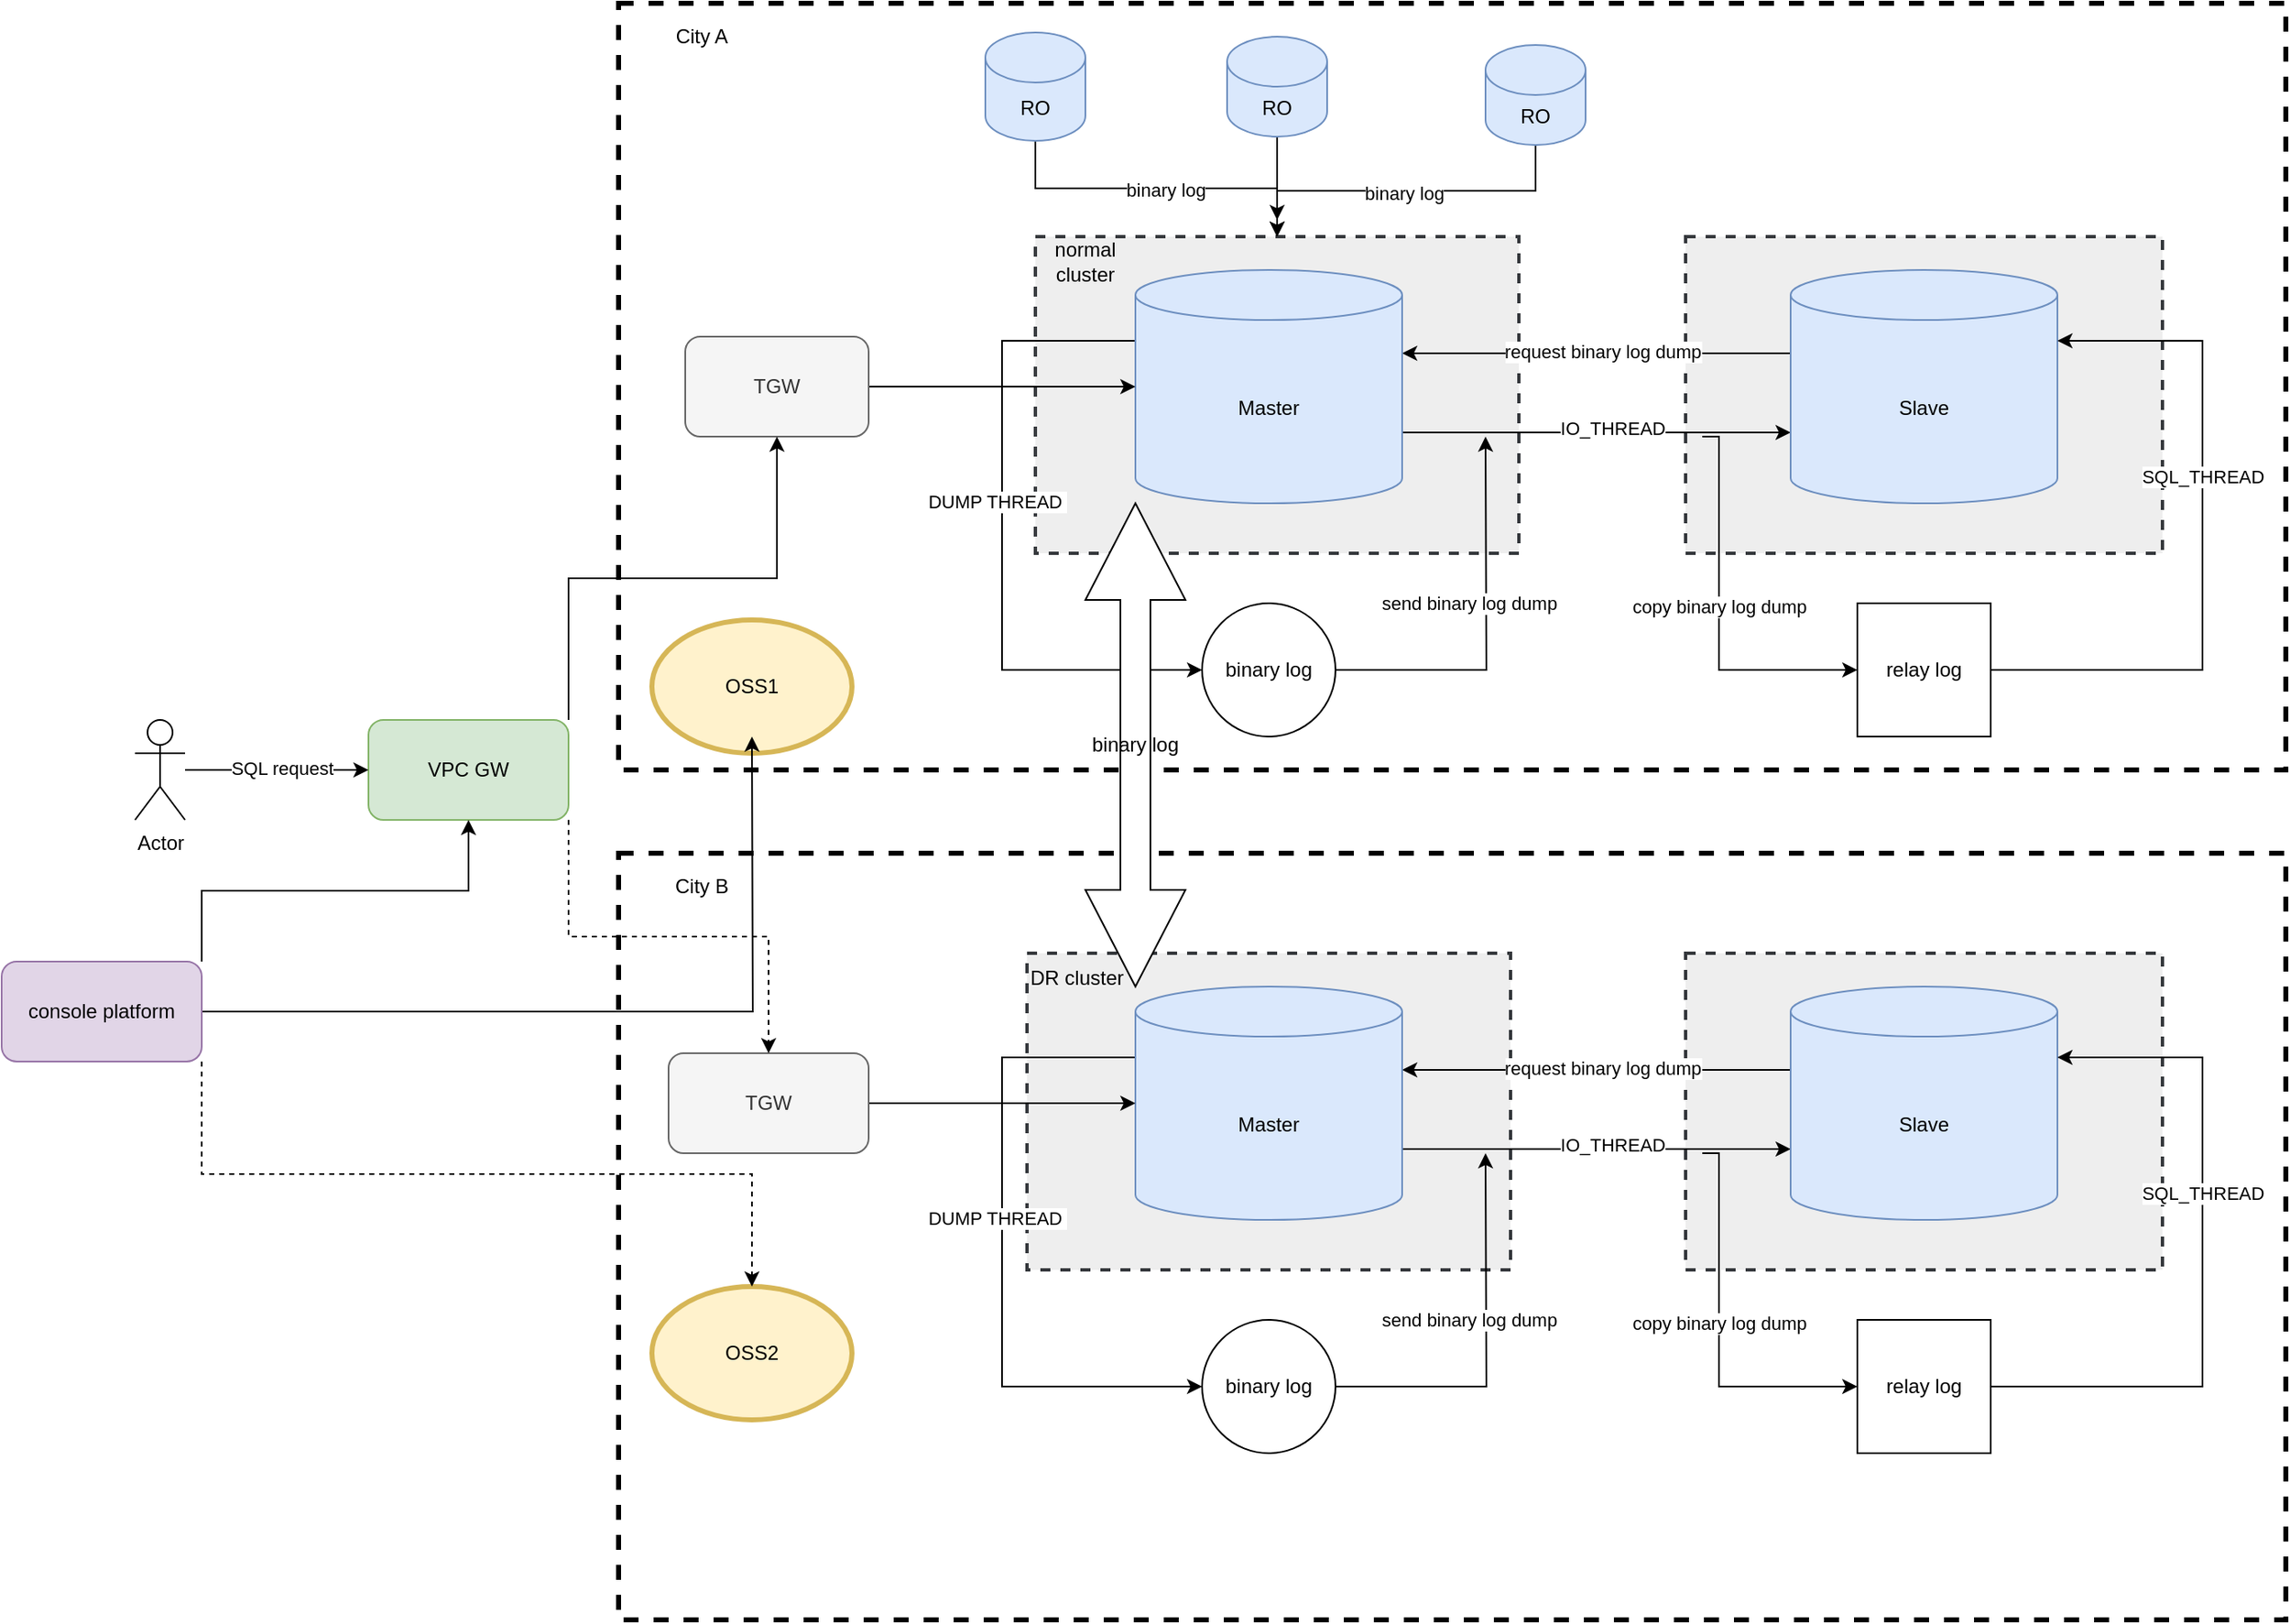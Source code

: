 <mxfile version="17.4.2" type="github">
  <diagram id="HHIQlniri4izbtGBOjZO" name="Page-1">
    <mxGraphModel dx="2013" dy="738" grid="1" gridSize="10" guides="1" tooltips="1" connect="1" arrows="1" fold="1" page="1" pageScale="1" pageWidth="827" pageHeight="1169" math="0" shadow="0">
      <root>
        <mxCell id="0" />
        <mxCell id="1" parent="0" />
        <mxCell id="Xze9GesTGxzq0SeG61nI-29" value="" style="rounded=0;whiteSpace=wrap;html=1;dashed=1;strokeWidth=3;" vertex="1" parent="1">
          <mxGeometry x="-190" y="520" width="1000" height="460" as="geometry" />
        </mxCell>
        <mxCell id="Xze9GesTGxzq0SeG61nI-27" value="" style="rounded=0;whiteSpace=wrap;html=1;dashed=1;strokeWidth=3;" vertex="1" parent="1">
          <mxGeometry x="-190" y="10" width="1000" height="460" as="geometry" />
        </mxCell>
        <mxCell id="0gkn8be0KtR_NpVbIsUk-5" value="" style="rounded=0;whiteSpace=wrap;html=1;dashed=1;strokeWidth=2;fillColor=#eeeeee;strokeColor=#36393d;" parent="1" vertex="1">
          <mxGeometry x="450" y="150" width="286" height="190" as="geometry" />
        </mxCell>
        <mxCell id="0gkn8be0KtR_NpVbIsUk-4" value="" style="rounded=0;whiteSpace=wrap;html=1;dashed=1;strokeWidth=2;fillColor=#eeeeee;strokeColor=#36393d;" parent="1" vertex="1">
          <mxGeometry x="60" y="150" width="290" height="190" as="geometry" />
        </mxCell>
        <mxCell id="m_l4FQW-kktqj4jMns9q-3" style="edgeStyle=orthogonalEdgeStyle;rounded=0;orthogonalLoop=1;jettySize=auto;html=1;" parent="1" source="m_l4FQW-kktqj4jMns9q-4" target="m_l4FQW-kktqj4jMns9q-1" edge="1">
          <mxGeometry relative="1" as="geometry">
            <mxPoint x="513" y="267.5" as="sourcePoint" />
            <Array as="points">
              <mxPoint x="490" y="220" />
              <mxPoint x="490" y="220" />
            </Array>
          </mxGeometry>
        </mxCell>
        <mxCell id="m_l4FQW-kktqj4jMns9q-6" value="request binary log dump" style="edgeLabel;html=1;align=center;verticalAlign=middle;resizable=0;points=[];" parent="m_l4FQW-kktqj4jMns9q-3" vertex="1" connectable="0">
          <mxGeometry x="-0.03" y="-1" relative="1" as="geometry">
            <mxPoint as="offset" />
          </mxGeometry>
        </mxCell>
        <mxCell id="m_l4FQW-kktqj4jMns9q-2" style="edgeStyle=orthogonalEdgeStyle;rounded=0;orthogonalLoop=1;jettySize=auto;html=1;exitX=1;exitY=0;exitDx=0;exitDy=97.5;exitPerimeter=0;entryX=0;entryY=0;entryDx=0;entryDy=97.5;entryPerimeter=0;" parent="1" source="m_l4FQW-kktqj4jMns9q-1" target="m_l4FQW-kktqj4jMns9q-4" edge="1">
          <mxGeometry relative="1" as="geometry">
            <mxPoint x="490" y="268" as="targetPoint" />
            <Array as="points">
              <mxPoint x="450" y="268" />
              <mxPoint x="450" y="268" />
            </Array>
          </mxGeometry>
        </mxCell>
        <mxCell id="m_l4FQW-kktqj4jMns9q-5" value="IO_THREAD" style="edgeLabel;html=1;align=center;verticalAlign=middle;resizable=0;points=[];" parent="m_l4FQW-kktqj4jMns9q-2" vertex="1" connectable="0">
          <mxGeometry x="0.082" y="4" relative="1" as="geometry">
            <mxPoint y="1" as="offset" />
          </mxGeometry>
        </mxCell>
        <mxCell id="m_l4FQW-kktqj4jMns9q-7" style="edgeStyle=orthogonalEdgeStyle;rounded=0;orthogonalLoop=1;jettySize=auto;html=1;exitX=0;exitY=0;exitDx=0;exitDy=42.5;exitPerimeter=0;" parent="1" source="m_l4FQW-kktqj4jMns9q-1" target="m_l4FQW-kktqj4jMns9q-8" edge="1">
          <mxGeometry relative="1" as="geometry">
            <mxPoint x="80" y="410" as="targetPoint" />
            <Array as="points">
              <mxPoint x="40" y="213" />
              <mxPoint x="40" y="410" />
            </Array>
          </mxGeometry>
        </mxCell>
        <mxCell id="m_l4FQW-kktqj4jMns9q-15" value="DUMP THREAD&amp;nbsp;" style="edgeLabel;html=1;align=center;verticalAlign=middle;resizable=0;points=[];" parent="m_l4FQW-kktqj4jMns9q-7" vertex="1" connectable="0">
          <mxGeometry x="-0.117" y="-3" relative="1" as="geometry">
            <mxPoint y="1" as="offset" />
          </mxGeometry>
        </mxCell>
        <mxCell id="m_l4FQW-kktqj4jMns9q-1" value="Master" style="shape=cylinder3;whiteSpace=wrap;html=1;boundedLbl=1;backgroundOutline=1;size=15;fillColor=#dae8fc;strokeColor=#6c8ebf;" parent="1" vertex="1">
          <mxGeometry x="120" y="170" width="160" height="140" as="geometry" />
        </mxCell>
        <mxCell id="m_l4FQW-kktqj4jMns9q-4" value="Slave" style="shape=cylinder3;whiteSpace=wrap;html=1;boundedLbl=1;backgroundOutline=1;size=15;fillColor=#dae8fc;strokeColor=#6c8ebf;" parent="1" vertex="1">
          <mxGeometry x="513" y="170" width="160" height="140" as="geometry" />
        </mxCell>
        <mxCell id="m_l4FQW-kktqj4jMns9q-10" style="edgeStyle=orthogonalEdgeStyle;rounded=0;orthogonalLoop=1;jettySize=auto;html=1;exitX=1;exitY=0.5;exitDx=0;exitDy=0;" parent="1" source="m_l4FQW-kktqj4jMns9q-8" edge="1">
          <mxGeometry relative="1" as="geometry">
            <mxPoint x="330" y="270" as="targetPoint" />
          </mxGeometry>
        </mxCell>
        <mxCell id="m_l4FQW-kktqj4jMns9q-16" value="send binary log dump" style="edgeLabel;html=1;align=center;verticalAlign=middle;resizable=0;points=[];" parent="m_l4FQW-kktqj4jMns9q-10" vertex="1" connectable="0">
          <mxGeometry x="-0.504" y="2" relative="1" as="geometry">
            <mxPoint x="23" y="-38" as="offset" />
          </mxGeometry>
        </mxCell>
        <mxCell id="m_l4FQW-kktqj4jMns9q-8" value="binary log" style="ellipse;whiteSpace=wrap;html=1;aspect=fixed;" parent="1" vertex="1">
          <mxGeometry x="160" y="370" width="80" height="80" as="geometry" />
        </mxCell>
        <mxCell id="m_l4FQW-kktqj4jMns9q-12" style="edgeStyle=orthogonalEdgeStyle;rounded=0;orthogonalLoop=1;jettySize=auto;html=1;entryX=0;entryY=0.5;entryDx=0;entryDy=0;" parent="1" target="m_l4FQW-kktqj4jMns9q-11" edge="1">
          <mxGeometry relative="1" as="geometry">
            <mxPoint x="460" y="270" as="sourcePoint" />
            <Array as="points">
              <mxPoint x="470" y="270" />
              <mxPoint x="470" y="410" />
            </Array>
          </mxGeometry>
        </mxCell>
        <mxCell id="m_l4FQW-kktqj4jMns9q-17" value="copy binary log dump" style="edgeLabel;html=1;align=center;verticalAlign=middle;resizable=0;points=[];" parent="m_l4FQW-kktqj4jMns9q-12" vertex="1" connectable="0">
          <mxGeometry x="-0.039" relative="1" as="geometry">
            <mxPoint as="offset" />
          </mxGeometry>
        </mxCell>
        <mxCell id="m_l4FQW-kktqj4jMns9q-13" style="edgeStyle=orthogonalEdgeStyle;rounded=0;orthogonalLoop=1;jettySize=auto;html=1;exitX=1;exitY=0.5;exitDx=0;exitDy=0;entryX=1;entryY=0;entryDx=0;entryDy=42.5;entryPerimeter=0;" parent="1" source="m_l4FQW-kktqj4jMns9q-11" target="m_l4FQW-kktqj4jMns9q-4" edge="1">
          <mxGeometry relative="1" as="geometry">
            <mxPoint x="770" y="260" as="targetPoint" />
            <Array as="points">
              <mxPoint x="760" y="410" />
              <mxPoint x="760" y="213" />
            </Array>
          </mxGeometry>
        </mxCell>
        <mxCell id="m_l4FQW-kktqj4jMns9q-14" value="SQL_THREAD" style="edgeLabel;html=1;align=center;verticalAlign=middle;resizable=0;points=[];" parent="m_l4FQW-kktqj4jMns9q-13" vertex="1" connectable="0">
          <mxGeometry x="0.181" relative="1" as="geometry">
            <mxPoint as="offset" />
          </mxGeometry>
        </mxCell>
        <mxCell id="m_l4FQW-kktqj4jMns9q-11" value="relay log" style="whiteSpace=wrap;html=1;aspect=fixed;" parent="1" vertex="1">
          <mxGeometry x="553" y="370" width="80" height="80" as="geometry" />
        </mxCell>
        <mxCell id="m_l4FQW-kktqj4jMns9q-18" value="" style="rounded=0;whiteSpace=wrap;html=1;dashed=1;strokeWidth=2;fillColor=#eeeeee;strokeColor=#36393d;" parent="1" vertex="1">
          <mxGeometry x="450" y="580" width="286" height="190" as="geometry" />
        </mxCell>
        <mxCell id="m_l4FQW-kktqj4jMns9q-19" value="" style="rounded=0;whiteSpace=wrap;html=1;dashed=1;strokeWidth=2;fillColor=#eeeeee;strokeColor=#36393d;" parent="1" vertex="1">
          <mxGeometry x="55" y="580" width="290" height="190" as="geometry" />
        </mxCell>
        <mxCell id="m_l4FQW-kktqj4jMns9q-20" style="edgeStyle=orthogonalEdgeStyle;rounded=0;orthogonalLoop=1;jettySize=auto;html=1;" parent="1" source="m_l4FQW-kktqj4jMns9q-27" target="m_l4FQW-kktqj4jMns9q-26" edge="1">
          <mxGeometry relative="1" as="geometry">
            <mxPoint x="513" y="697.5" as="sourcePoint" />
            <Array as="points">
              <mxPoint x="490" y="650" />
              <mxPoint x="490" y="650" />
            </Array>
          </mxGeometry>
        </mxCell>
        <mxCell id="m_l4FQW-kktqj4jMns9q-21" value="request binary log dump" style="edgeLabel;html=1;align=center;verticalAlign=middle;resizable=0;points=[];" parent="m_l4FQW-kktqj4jMns9q-20" vertex="1" connectable="0">
          <mxGeometry x="-0.03" y="-1" relative="1" as="geometry">
            <mxPoint as="offset" />
          </mxGeometry>
        </mxCell>
        <mxCell id="m_l4FQW-kktqj4jMns9q-22" style="edgeStyle=orthogonalEdgeStyle;rounded=0;orthogonalLoop=1;jettySize=auto;html=1;exitX=1;exitY=0;exitDx=0;exitDy=97.5;exitPerimeter=0;entryX=0;entryY=0;entryDx=0;entryDy=97.5;entryPerimeter=0;" parent="1" source="m_l4FQW-kktqj4jMns9q-26" target="m_l4FQW-kktqj4jMns9q-27" edge="1">
          <mxGeometry relative="1" as="geometry">
            <mxPoint x="490" y="698" as="targetPoint" />
            <Array as="points">
              <mxPoint x="450" y="698" />
              <mxPoint x="450" y="698" />
            </Array>
          </mxGeometry>
        </mxCell>
        <mxCell id="m_l4FQW-kktqj4jMns9q-23" value="IO_THREAD" style="edgeLabel;html=1;align=center;verticalAlign=middle;resizable=0;points=[];" parent="m_l4FQW-kktqj4jMns9q-22" vertex="1" connectable="0">
          <mxGeometry x="0.082" y="4" relative="1" as="geometry">
            <mxPoint y="1" as="offset" />
          </mxGeometry>
        </mxCell>
        <mxCell id="m_l4FQW-kktqj4jMns9q-24" style="edgeStyle=orthogonalEdgeStyle;rounded=0;orthogonalLoop=1;jettySize=auto;html=1;exitX=0;exitY=0;exitDx=0;exitDy=42.5;exitPerimeter=0;" parent="1" source="m_l4FQW-kktqj4jMns9q-26" target="m_l4FQW-kktqj4jMns9q-30" edge="1">
          <mxGeometry relative="1" as="geometry">
            <mxPoint x="80" y="840" as="targetPoint" />
            <Array as="points">
              <mxPoint x="40" y="643" />
              <mxPoint x="40" y="840" />
            </Array>
          </mxGeometry>
        </mxCell>
        <mxCell id="m_l4FQW-kktqj4jMns9q-25" value="DUMP THREAD&amp;nbsp;" style="edgeLabel;html=1;align=center;verticalAlign=middle;resizable=0;points=[];" parent="m_l4FQW-kktqj4jMns9q-24" vertex="1" connectable="0">
          <mxGeometry x="-0.117" y="-3" relative="1" as="geometry">
            <mxPoint y="1" as="offset" />
          </mxGeometry>
        </mxCell>
        <mxCell id="m_l4FQW-kktqj4jMns9q-26" value="Master" style="shape=cylinder3;whiteSpace=wrap;html=1;boundedLbl=1;backgroundOutline=1;size=15;fillColor=#dae8fc;strokeColor=#6c8ebf;" parent="1" vertex="1">
          <mxGeometry x="120" y="600" width="160" height="140" as="geometry" />
        </mxCell>
        <mxCell id="m_l4FQW-kktqj4jMns9q-27" value="Slave" style="shape=cylinder3;whiteSpace=wrap;html=1;boundedLbl=1;backgroundOutline=1;size=15;fillColor=#dae8fc;strokeColor=#6c8ebf;" parent="1" vertex="1">
          <mxGeometry x="513" y="600" width="160" height="140" as="geometry" />
        </mxCell>
        <mxCell id="m_l4FQW-kktqj4jMns9q-28" style="edgeStyle=orthogonalEdgeStyle;rounded=0;orthogonalLoop=1;jettySize=auto;html=1;exitX=1;exitY=0.5;exitDx=0;exitDy=0;" parent="1" source="m_l4FQW-kktqj4jMns9q-30" edge="1">
          <mxGeometry relative="1" as="geometry">
            <mxPoint x="330" y="700" as="targetPoint" />
          </mxGeometry>
        </mxCell>
        <mxCell id="m_l4FQW-kktqj4jMns9q-29" value="send binary log dump" style="edgeLabel;html=1;align=center;verticalAlign=middle;resizable=0;points=[];" parent="m_l4FQW-kktqj4jMns9q-28" vertex="1" connectable="0">
          <mxGeometry x="-0.504" y="2" relative="1" as="geometry">
            <mxPoint x="23" y="-38" as="offset" />
          </mxGeometry>
        </mxCell>
        <mxCell id="m_l4FQW-kktqj4jMns9q-30" value="binary log" style="ellipse;whiteSpace=wrap;html=1;aspect=fixed;" parent="1" vertex="1">
          <mxGeometry x="160" y="800" width="80" height="80" as="geometry" />
        </mxCell>
        <mxCell id="m_l4FQW-kktqj4jMns9q-31" style="edgeStyle=orthogonalEdgeStyle;rounded=0;orthogonalLoop=1;jettySize=auto;html=1;entryX=0;entryY=0.5;entryDx=0;entryDy=0;" parent="1" target="m_l4FQW-kktqj4jMns9q-35" edge="1">
          <mxGeometry relative="1" as="geometry">
            <mxPoint x="460" y="700" as="sourcePoint" />
            <Array as="points">
              <mxPoint x="470" y="700" />
              <mxPoint x="470" y="840" />
            </Array>
          </mxGeometry>
        </mxCell>
        <mxCell id="m_l4FQW-kktqj4jMns9q-32" value="copy binary log dump" style="edgeLabel;html=1;align=center;verticalAlign=middle;resizable=0;points=[];" parent="m_l4FQW-kktqj4jMns9q-31" vertex="1" connectable="0">
          <mxGeometry x="-0.039" relative="1" as="geometry">
            <mxPoint as="offset" />
          </mxGeometry>
        </mxCell>
        <mxCell id="m_l4FQW-kktqj4jMns9q-33" style="edgeStyle=orthogonalEdgeStyle;rounded=0;orthogonalLoop=1;jettySize=auto;html=1;exitX=1;exitY=0.5;exitDx=0;exitDy=0;entryX=1;entryY=0;entryDx=0;entryDy=42.5;entryPerimeter=0;" parent="1" source="m_l4FQW-kktqj4jMns9q-35" target="m_l4FQW-kktqj4jMns9q-27" edge="1">
          <mxGeometry relative="1" as="geometry">
            <mxPoint x="770" y="690" as="targetPoint" />
            <Array as="points">
              <mxPoint x="760" y="840" />
              <mxPoint x="760" y="643" />
            </Array>
          </mxGeometry>
        </mxCell>
        <mxCell id="m_l4FQW-kktqj4jMns9q-34" value="SQL_THREAD" style="edgeLabel;html=1;align=center;verticalAlign=middle;resizable=0;points=[];" parent="m_l4FQW-kktqj4jMns9q-33" vertex="1" connectable="0">
          <mxGeometry x="0.181" relative="1" as="geometry">
            <mxPoint as="offset" />
          </mxGeometry>
        </mxCell>
        <mxCell id="m_l4FQW-kktqj4jMns9q-35" value="relay log" style="whiteSpace=wrap;html=1;aspect=fixed;" parent="1" vertex="1">
          <mxGeometry x="553" y="800" width="80" height="80" as="geometry" />
        </mxCell>
        <mxCell id="Xze9GesTGxzq0SeG61nI-1" value="binary log" style="shape=doubleArrow;direction=south;whiteSpace=wrap;html=1;" vertex="1" parent="1">
          <mxGeometry x="90" y="310" width="60" height="290" as="geometry" />
        </mxCell>
        <mxCell id="Xze9GesTGxzq0SeG61nI-5" style="edgeStyle=orthogonalEdgeStyle;rounded=0;orthogonalLoop=1;jettySize=auto;html=1;" edge="1" parent="1" source="Xze9GesTGxzq0SeG61nI-2" target="0gkn8be0KtR_NpVbIsUk-4">
          <mxGeometry relative="1" as="geometry" />
        </mxCell>
        <mxCell id="Xze9GesTGxzq0SeG61nI-6" value="binary log" style="edgeLabel;html=1;align=center;verticalAlign=middle;resizable=0;points=[];" vertex="1" connectable="0" parent="Xze9GesTGxzq0SeG61nI-5">
          <mxGeometry x="0.015" y="1" relative="1" as="geometry">
            <mxPoint as="offset" />
          </mxGeometry>
        </mxCell>
        <mxCell id="Xze9GesTGxzq0SeG61nI-2" value="RO" style="shape=cylinder3;whiteSpace=wrap;html=1;boundedLbl=1;backgroundOutline=1;size=15;fillColor=#dae8fc;strokeColor=#6c8ebf;" vertex="1" parent="1">
          <mxGeometry x="330" y="35" width="60" height="60" as="geometry" />
        </mxCell>
        <mxCell id="Xze9GesTGxzq0SeG61nI-8" style="edgeStyle=orthogonalEdgeStyle;rounded=0;orthogonalLoop=1;jettySize=auto;html=1;exitX=0.5;exitY=1;exitDx=0;exitDy=0;exitPerimeter=0;" edge="1" parent="1" source="Xze9GesTGxzq0SeG61nI-3">
          <mxGeometry relative="1" as="geometry">
            <mxPoint x="205" y="140" as="targetPoint" />
          </mxGeometry>
        </mxCell>
        <mxCell id="Xze9GesTGxzq0SeG61nI-3" value="RO" style="shape=cylinder3;whiteSpace=wrap;html=1;boundedLbl=1;backgroundOutline=1;size=15;fillColor=#dae8fc;strokeColor=#6c8ebf;" vertex="1" parent="1">
          <mxGeometry x="175" y="30" width="60" height="60" as="geometry" />
        </mxCell>
        <mxCell id="Xze9GesTGxzq0SeG61nI-11" style="edgeStyle=orthogonalEdgeStyle;rounded=0;orthogonalLoop=1;jettySize=auto;html=1;entryX=0.5;entryY=0;entryDx=0;entryDy=0;" edge="1" parent="1" source="Xze9GesTGxzq0SeG61nI-10" target="0gkn8be0KtR_NpVbIsUk-4">
          <mxGeometry relative="1" as="geometry">
            <Array as="points">
              <mxPoint x="60" y="121" />
              <mxPoint x="205" y="121" />
            </Array>
          </mxGeometry>
        </mxCell>
        <mxCell id="Xze9GesTGxzq0SeG61nI-12" value="binary log" style="edgeLabel;html=1;align=center;verticalAlign=middle;resizable=0;points=[];" vertex="1" connectable="0" parent="Xze9GesTGxzq0SeG61nI-11">
          <mxGeometry x="0.052" y="-1" relative="1" as="geometry">
            <mxPoint as="offset" />
          </mxGeometry>
        </mxCell>
        <mxCell id="Xze9GesTGxzq0SeG61nI-10" value="RO" style="shape=cylinder3;whiteSpace=wrap;html=1;boundedLbl=1;backgroundOutline=1;size=15;fillColor=#dae8fc;strokeColor=#6c8ebf;" vertex="1" parent="1">
          <mxGeometry x="30" y="27.5" width="60" height="65" as="geometry" />
        </mxCell>
        <mxCell id="Xze9GesTGxzq0SeG61nI-13" value="normal cluster" style="text;html=1;strokeColor=none;fillColor=none;align=center;verticalAlign=middle;whiteSpace=wrap;rounded=0;" vertex="1" parent="1">
          <mxGeometry x="60" y="150" width="60" height="30" as="geometry" />
        </mxCell>
        <mxCell id="Xze9GesTGxzq0SeG61nI-14" value="DR cluster" style="text;html=1;strokeColor=none;fillColor=none;align=center;verticalAlign=middle;whiteSpace=wrap;rounded=0;" vertex="1" parent="1">
          <mxGeometry x="55" y="580" width="60" height="30" as="geometry" />
        </mxCell>
        <mxCell id="Xze9GesTGxzq0SeG61nI-25" style="edgeStyle=orthogonalEdgeStyle;rounded=0;orthogonalLoop=1;jettySize=auto;html=1;exitX=1;exitY=0.5;exitDx=0;exitDy=0;" edge="1" parent="1" source="Xze9GesTGxzq0SeG61nI-15" target="m_l4FQW-kktqj4jMns9q-1">
          <mxGeometry relative="1" as="geometry">
            <Array as="points">
              <mxPoint x="-10" y="240" />
              <mxPoint x="-10" y="240" />
            </Array>
          </mxGeometry>
        </mxCell>
        <mxCell id="Xze9GesTGxzq0SeG61nI-15" value="TGW" style="rounded=1;whiteSpace=wrap;html=1;fillColor=#f5f5f5;fontColor=#333333;strokeColor=#666666;" vertex="1" parent="1">
          <mxGeometry x="-150" y="210" width="110" height="60" as="geometry" />
        </mxCell>
        <mxCell id="Xze9GesTGxzq0SeG61nI-32" style="edgeStyle=orthogonalEdgeStyle;rounded=0;orthogonalLoop=1;jettySize=auto;html=1;entryX=0;entryY=0.5;entryDx=0;entryDy=0;entryPerimeter=0;" edge="1" parent="1" source="Xze9GesTGxzq0SeG61nI-16" target="m_l4FQW-kktqj4jMns9q-26">
          <mxGeometry relative="1" as="geometry" />
        </mxCell>
        <mxCell id="Xze9GesTGxzq0SeG61nI-16" value="TGW" style="rounded=1;whiteSpace=wrap;html=1;fillColor=#f5f5f5;fontColor=#333333;strokeColor=#666666;" vertex="1" parent="1">
          <mxGeometry x="-160" y="640" width="120" height="60" as="geometry" />
        </mxCell>
        <mxCell id="Xze9GesTGxzq0SeG61nI-22" style="edgeStyle=orthogonalEdgeStyle;rounded=0;orthogonalLoop=1;jettySize=auto;html=1;exitX=1;exitY=0;exitDx=0;exitDy=0;entryX=0.5;entryY=1;entryDx=0;entryDy=0;" edge="1" parent="1" source="Xze9GesTGxzq0SeG61nI-17" target="Xze9GesTGxzq0SeG61nI-15">
          <mxGeometry relative="1" as="geometry" />
        </mxCell>
        <mxCell id="Xze9GesTGxzq0SeG61nI-33" style="edgeStyle=orthogonalEdgeStyle;rounded=0;orthogonalLoop=1;jettySize=auto;html=1;exitX=1;exitY=1;exitDx=0;exitDy=0;dashed=1;" edge="1" parent="1" source="Xze9GesTGxzq0SeG61nI-17" target="Xze9GesTGxzq0SeG61nI-16">
          <mxGeometry relative="1" as="geometry" />
        </mxCell>
        <mxCell id="Xze9GesTGxzq0SeG61nI-17" value="VPC GW" style="rounded=1;whiteSpace=wrap;html=1;fillColor=#d5e8d4;strokeColor=#82b366;" vertex="1" parent="1">
          <mxGeometry x="-340" y="440" width="120" height="60" as="geometry" />
        </mxCell>
        <mxCell id="Xze9GesTGxzq0SeG61nI-21" value="" style="edgeStyle=orthogonalEdgeStyle;rounded=0;orthogonalLoop=1;jettySize=auto;html=1;" edge="1" parent="1" source="Xze9GesTGxzq0SeG61nI-20" target="Xze9GesTGxzq0SeG61nI-17">
          <mxGeometry relative="1" as="geometry">
            <Array as="points">
              <mxPoint x="-420" y="470" />
              <mxPoint x="-420" y="470" />
            </Array>
          </mxGeometry>
        </mxCell>
        <mxCell id="Xze9GesTGxzq0SeG61nI-26" value="SQL request" style="edgeLabel;html=1;align=center;verticalAlign=middle;resizable=0;points=[];" vertex="1" connectable="0" parent="Xze9GesTGxzq0SeG61nI-21">
          <mxGeometry x="0.054" y="1" relative="1" as="geometry">
            <mxPoint as="offset" />
          </mxGeometry>
        </mxCell>
        <mxCell id="Xze9GesTGxzq0SeG61nI-20" value="Actor" style="shape=umlActor;verticalLabelPosition=bottom;verticalAlign=top;html=1;outlineConnect=0;" vertex="1" parent="1">
          <mxGeometry x="-480" y="440" width="30" height="60" as="geometry" />
        </mxCell>
        <mxCell id="Xze9GesTGxzq0SeG61nI-28" value="City A" style="text;html=1;strokeColor=none;fillColor=none;align=center;verticalAlign=middle;whiteSpace=wrap;rounded=0;" vertex="1" parent="1">
          <mxGeometry x="-190" y="10" width="100" height="40" as="geometry" />
        </mxCell>
        <mxCell id="Xze9GesTGxzq0SeG61nI-30" value="City B" style="text;html=1;strokeColor=none;fillColor=none;align=center;verticalAlign=middle;whiteSpace=wrap;rounded=0;" vertex="1" parent="1">
          <mxGeometry x="-190" y="520" width="100" height="40" as="geometry" />
        </mxCell>
        <mxCell id="Xze9GesTGxzq0SeG61nI-34" value="OSS1" style="ellipse;whiteSpace=wrap;html=1;strokeWidth=3;fillColor=#fff2cc;strokeColor=#d6b656;" vertex="1" parent="1">
          <mxGeometry x="-170" y="380" width="120" height="80" as="geometry" />
        </mxCell>
        <mxCell id="Xze9GesTGxzq0SeG61nI-35" value="OSS2" style="ellipse;whiteSpace=wrap;html=1;strokeWidth=3;fillColor=#fff2cc;strokeColor=#d6b656;" vertex="1" parent="1">
          <mxGeometry x="-170" y="780" width="120" height="80" as="geometry" />
        </mxCell>
        <mxCell id="Xze9GesTGxzq0SeG61nI-37" style="edgeStyle=orthogonalEdgeStyle;rounded=0;orthogonalLoop=1;jettySize=auto;html=1;exitX=1;exitY=0;exitDx=0;exitDy=0;" edge="1" parent="1" source="Xze9GesTGxzq0SeG61nI-36" target="Xze9GesTGxzq0SeG61nI-17">
          <mxGeometry relative="1" as="geometry" />
        </mxCell>
        <mxCell id="Xze9GesTGxzq0SeG61nI-38" style="edgeStyle=orthogonalEdgeStyle;rounded=0;orthogonalLoop=1;jettySize=auto;html=1;exitX=1;exitY=1;exitDx=0;exitDy=0;dashed=1;" edge="1" parent="1" source="Xze9GesTGxzq0SeG61nI-36" target="Xze9GesTGxzq0SeG61nI-35">
          <mxGeometry relative="1" as="geometry" />
        </mxCell>
        <mxCell id="Xze9GesTGxzq0SeG61nI-39" style="edgeStyle=orthogonalEdgeStyle;rounded=0;orthogonalLoop=1;jettySize=auto;html=1;exitX=1;exitY=0.5;exitDx=0;exitDy=0;" edge="1" parent="1" source="Xze9GesTGxzq0SeG61nI-36">
          <mxGeometry relative="1" as="geometry">
            <mxPoint x="-110" y="450" as="targetPoint" />
          </mxGeometry>
        </mxCell>
        <mxCell id="Xze9GesTGxzq0SeG61nI-36" value="console platform" style="rounded=1;whiteSpace=wrap;html=1;strokeWidth=1;fillColor=#e1d5e7;strokeColor=#9673a6;" vertex="1" parent="1">
          <mxGeometry x="-560" y="585" width="120" height="60" as="geometry" />
        </mxCell>
      </root>
    </mxGraphModel>
  </diagram>
</mxfile>
